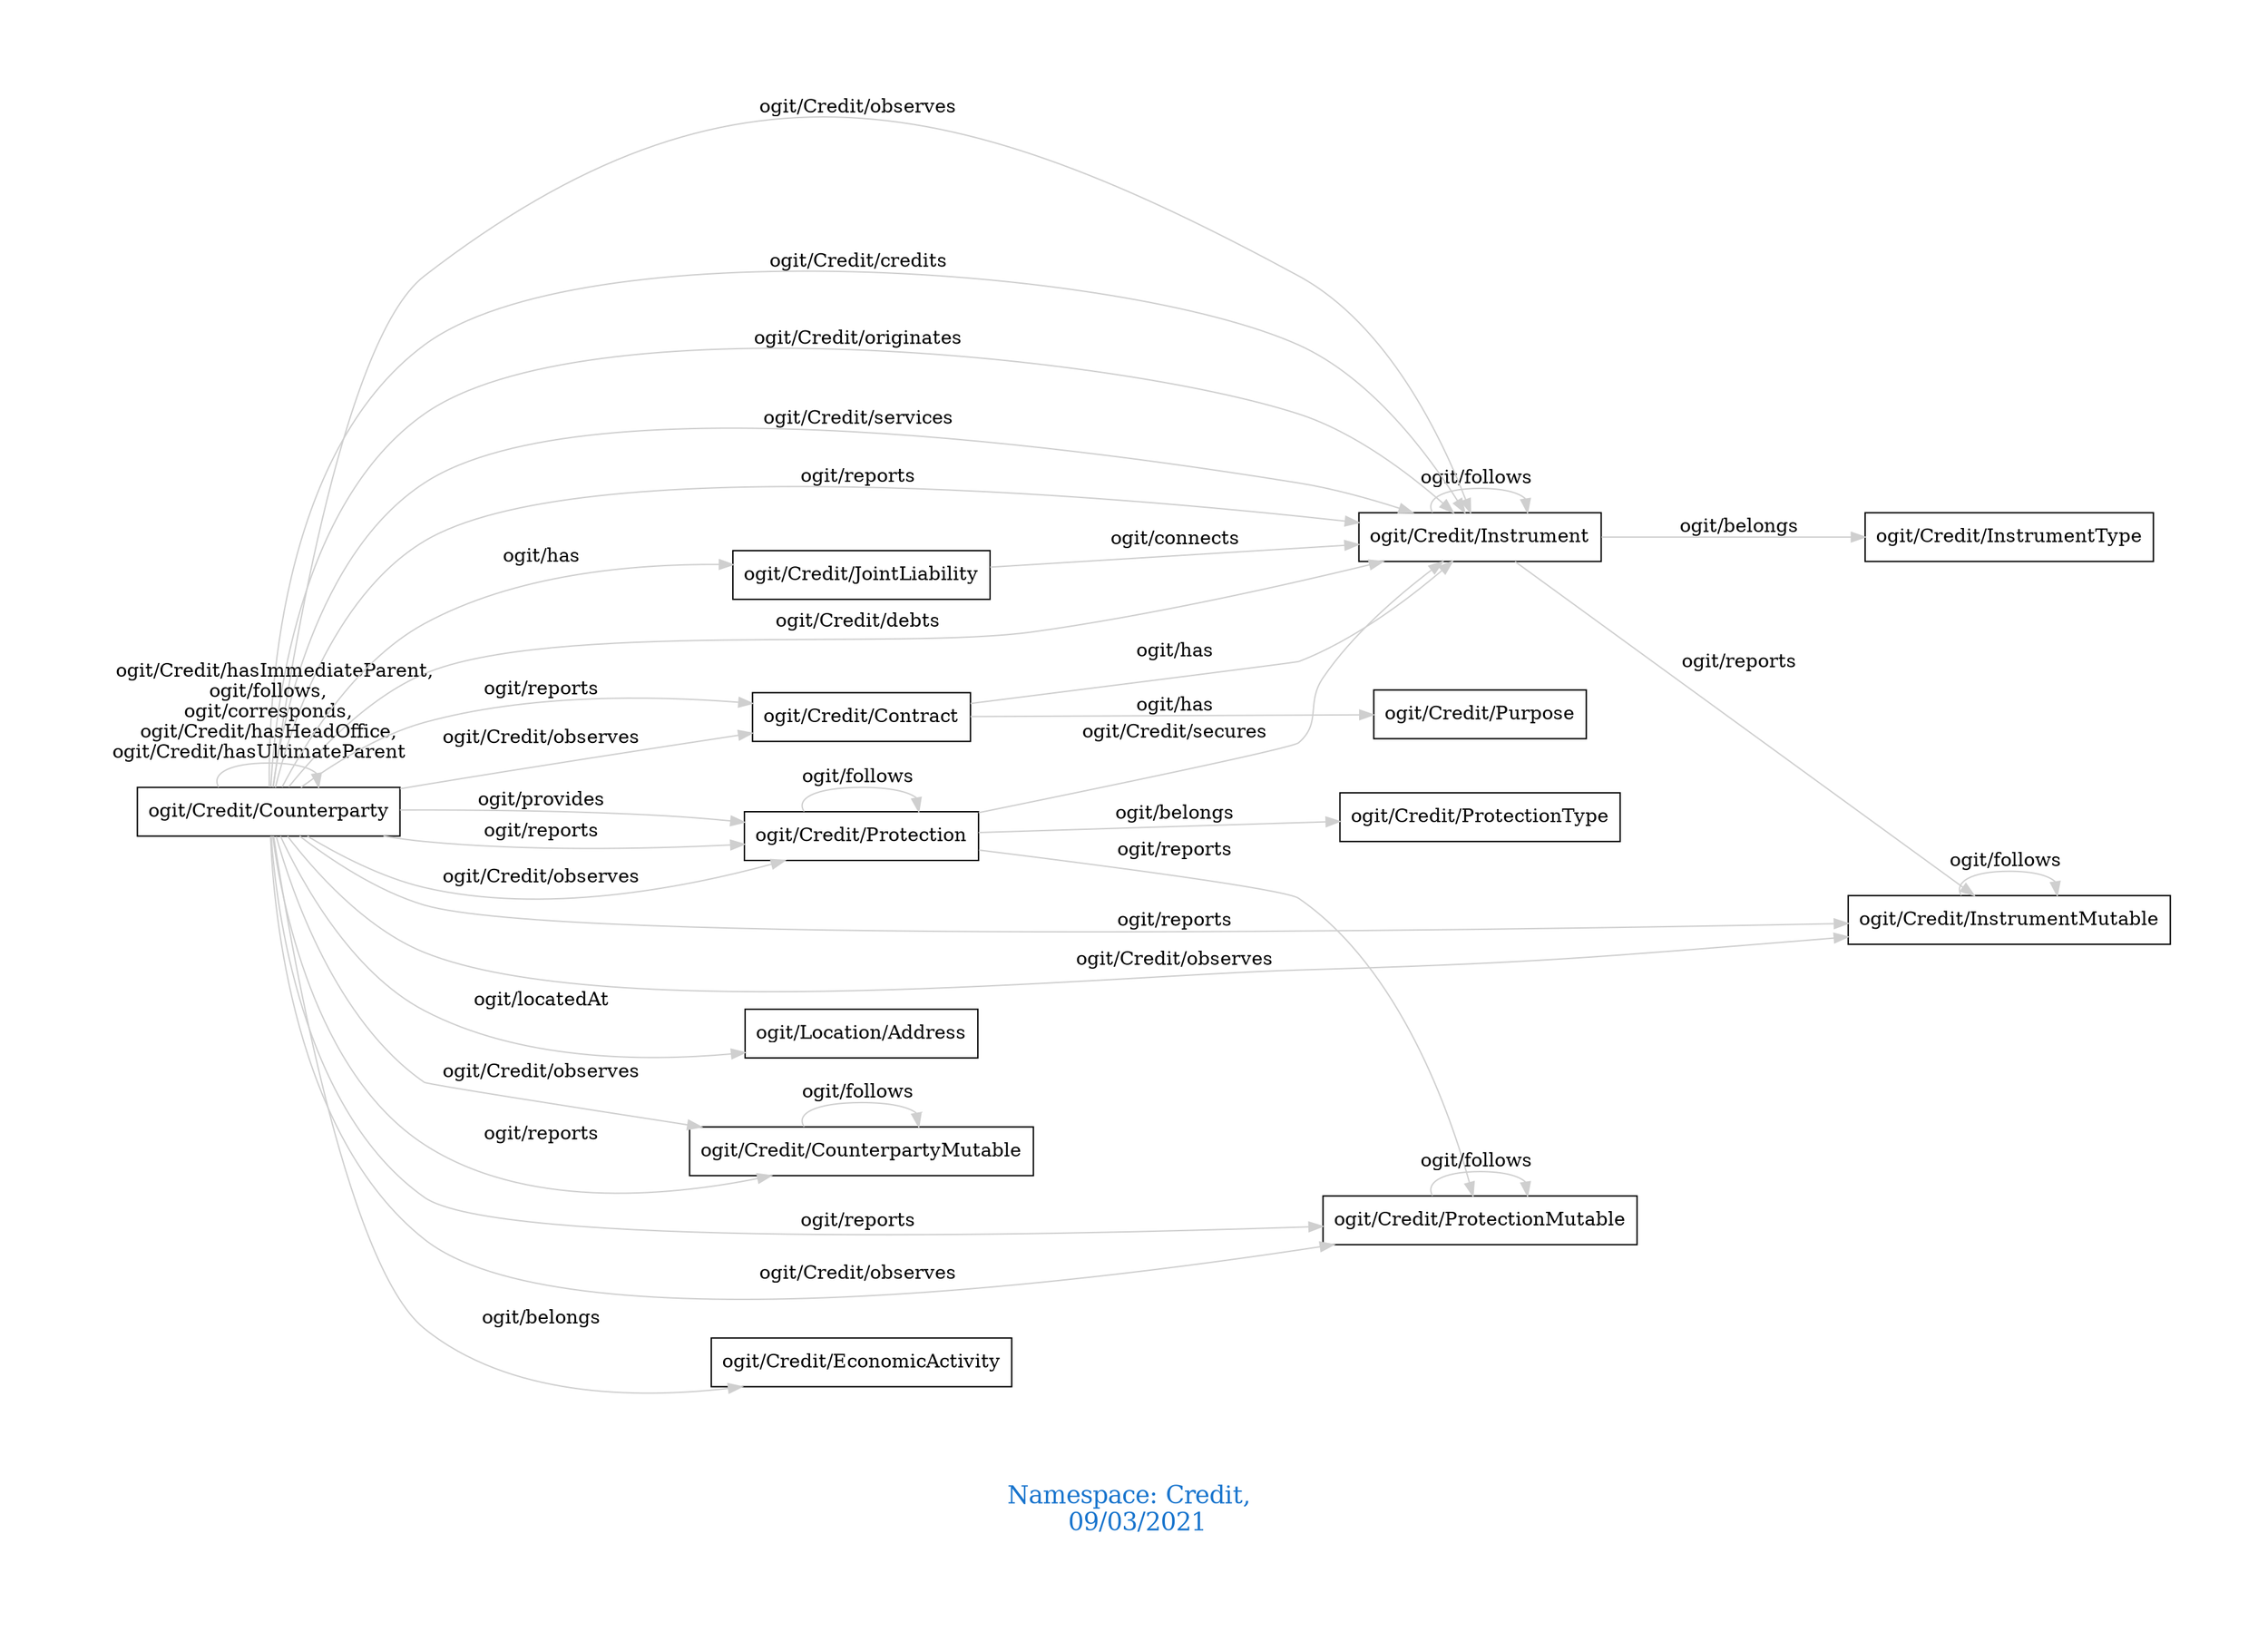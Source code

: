 digraph OGIT_ontology {
 graph [ rankdir= LR,pad=1 
fontsize = 18,
fontcolor= dodgerblue3,label = "\n\n\nNamespace: Credit, \n 09/03/2021"];
node[shape=polygon];
edge [  color="gray81"];

   "ogit/Credit/Protection" -> "ogit/Credit/Instrument" [label="   ogit/Credit/secures    "];
   "ogit/Credit/Counterparty" -> "ogit/Credit/Instrument" [label="   ogit/Credit/debts    "];
   "ogit/Credit/Counterparty" -> "ogit/Location/Address" [label="   ogit/locatedAt    "];
   "ogit/Credit/Counterparty" -> "ogit/Credit/CounterpartyMutable" [label="   ogit/Credit/observes    "];
   "ogit/Credit/Counterparty" -> "ogit/Credit/InstrumentMutable" [label="   ogit/Credit/observes    "];
   "ogit/Credit/Counterparty" -> "ogit/Credit/ProtectionMutable" [label="   ogit/Credit/observes    "];
   "ogit/Credit/Counterparty" -> "ogit/Credit/Instrument" [label="   ogit/Credit/observes    "];
   "ogit/Credit/Counterparty" -> "ogit/Credit/Protection" [label="   ogit/Credit/observes    "];
   "ogit/Credit/Counterparty" -> "ogit/Credit/Contract" [label="   ogit/Credit/observes    "];
   "ogit/Credit/JointLiability" -> "ogit/Credit/Instrument" [label="   ogit/connects    "];
   "ogit/Credit/Counterparty" -> "ogit/Credit/Instrument" [label="   ogit/Credit/credits    "];
   "ogit/Credit/Counterparty" -> "ogit/Credit/Protection" [label="   ogit/provides    "];
   "ogit/Credit/Counterparty" -> "ogit/Credit/Instrument" [label="   ogit/Credit/originates    "];
   "ogit/Credit/Counterparty" -> "ogit/Credit/Instrument" [label="   ogit/Credit/services    "];
   "ogit/Credit/Counterparty" -> "ogit/Credit/EconomicActivity" [label="   ogit/belongs    "];
   "ogit/Credit/Instrument" -> "ogit/Credit/InstrumentType" [label="   ogit/belongs    "];
   "ogit/Credit/Protection" -> "ogit/Credit/ProtectionType" [label="   ogit/belongs    "];
   "ogit/Credit/Counterparty" -> "ogit/Credit/CounterpartyMutable" [label="   ogit/reports    "];
   "ogit/Credit/Counterparty" -> "ogit/Credit/ProtectionMutable" [label="   ogit/reports    "];
   "ogit/Credit/Counterparty" -> "ogit/Credit/InstrumentMutable" [label="   ogit/reports    "];
   "ogit/Credit/Counterparty" -> "ogit/Credit/Instrument" [label="   ogit/reports    "];
   "ogit/Credit/Counterparty" -> "ogit/Credit/Protection" [label="   ogit/reports    "];
   "ogit/Credit/Counterparty" -> "ogit/Credit/Contract" [label="   ogit/reports    "];
   "ogit/Credit/Instrument" -> "ogit/Credit/InstrumentMutable" [label="   ogit/reports    "];
   "ogit/Credit/Protection" -> "ogit/Credit/ProtectionMutable" [label="   ogit/reports    "];
   "ogit/Credit/Contract" -> "ogit/Credit/Instrument" [label="   ogit/has    "];
   "ogit/Credit/Contract" -> "ogit/Credit/Purpose" [label="   ogit/has    "];
   "ogit/Credit/Counterparty" -> "ogit/Credit/JointLiability" [label="   ogit/has    "];
   "ogit/Credit/Protection" -> "ogit/Credit/Protection" [label="   ogit/follows    "];
   "ogit/Credit/InstrumentMutable" -> "ogit/Credit/InstrumentMutable" [label="   ogit/follows    "];
   "ogit/Credit/ProtectionMutable" -> "ogit/Credit/ProtectionMutable" [label="   ogit/follows    "];
   "ogit/Credit/Instrument" -> "ogit/Credit/Instrument" [label="   ogit/follows    "];
   "ogit/Credit/Counterparty" -> "ogit/Credit/Counterparty" [label="   ogit/Credit/hasImmediateParent, \n ogit/follows, \n ogit/corresponds, \n ogit/Credit/hasHeadOffice, \n ogit/Credit/hasUltimateParent    "];
   "ogit/Credit/CounterpartyMutable" -> "ogit/Credit/CounterpartyMutable" [label="   ogit/follows    "];
}
